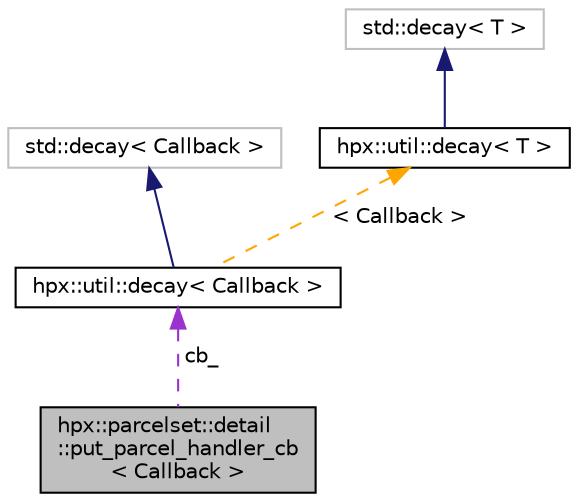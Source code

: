 digraph "hpx::parcelset::detail::put_parcel_handler_cb&lt; Callback &gt;"
{
  edge [fontname="Helvetica",fontsize="10",labelfontname="Helvetica",labelfontsize="10"];
  node [fontname="Helvetica",fontsize="10",shape=record];
  Node1 [label="hpx::parcelset::detail\l::put_parcel_handler_cb\l\< Callback \>",height=0.2,width=0.4,color="black", fillcolor="grey75", style="filled", fontcolor="black"];
  Node2 -> Node1 [dir="back",color="darkorchid3",fontsize="10",style="dashed",label=" cb_" ,fontname="Helvetica"];
  Node2 [label="hpx::util::decay\< Callback \>",height=0.2,width=0.4,color="black", fillcolor="white", style="filled",URL="$dd/d8f/structhpx_1_1util_1_1decay.html"];
  Node3 -> Node2 [dir="back",color="midnightblue",fontsize="10",style="solid",fontname="Helvetica"];
  Node3 [label="std::decay\< Callback  \>",height=0.2,width=0.4,color="grey75", fillcolor="white", style="filled"];
  Node4 -> Node2 [dir="back",color="orange",fontsize="10",style="dashed",label=" \< Callback \>" ,fontname="Helvetica"];
  Node4 [label="hpx::util::decay\< T \>",height=0.2,width=0.4,color="black", fillcolor="white", style="filled",URL="$dd/d8f/structhpx_1_1util_1_1decay.html"];
  Node5 -> Node4 [dir="back",color="midnightblue",fontsize="10",style="solid",fontname="Helvetica"];
  Node5 [label="std::decay\< T \>",height=0.2,width=0.4,color="grey75", fillcolor="white", style="filled"];
}
